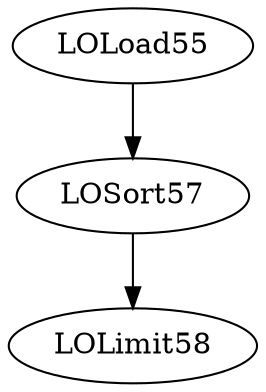digraph graph1 {
    LOLoad55 -> LOSort57;
    LOSort57 [limit="-1"];
    LOSort57 -> LOLimit58;
    LOLimit58 [limit="10"];
}
